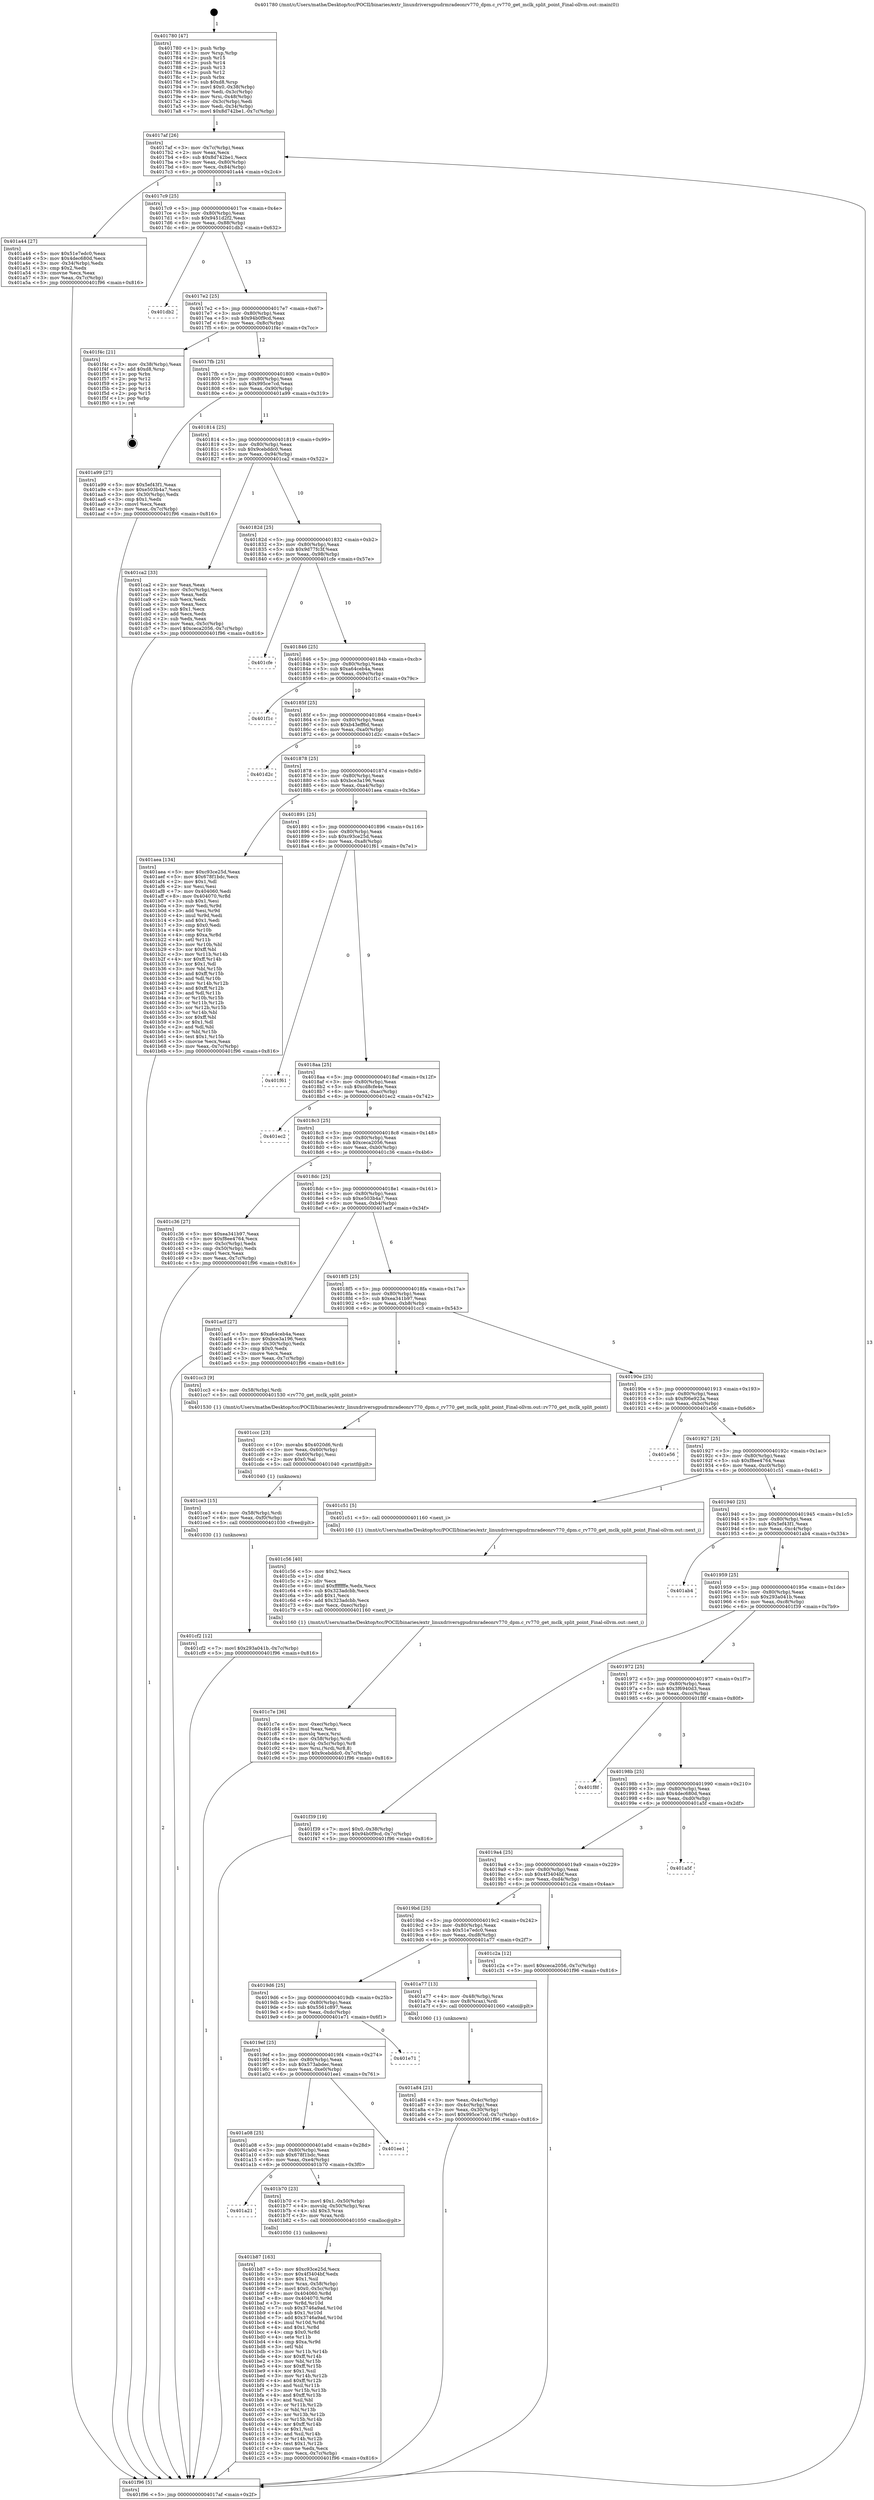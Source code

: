 digraph "0x401780" {
  label = "0x401780 (/mnt/c/Users/mathe/Desktop/tcc/POCII/binaries/extr_linuxdriversgpudrmradeonrv770_dpm.c_rv770_get_mclk_split_point_Final-ollvm.out::main(0))"
  labelloc = "t"
  node[shape=record]

  Entry [label="",width=0.3,height=0.3,shape=circle,fillcolor=black,style=filled]
  "0x4017af" [label="{
     0x4017af [26]\l
     | [instrs]\l
     &nbsp;&nbsp;0x4017af \<+3\>: mov -0x7c(%rbp),%eax\l
     &nbsp;&nbsp;0x4017b2 \<+2\>: mov %eax,%ecx\l
     &nbsp;&nbsp;0x4017b4 \<+6\>: sub $0x8d742be1,%ecx\l
     &nbsp;&nbsp;0x4017ba \<+3\>: mov %eax,-0x80(%rbp)\l
     &nbsp;&nbsp;0x4017bd \<+6\>: mov %ecx,-0x84(%rbp)\l
     &nbsp;&nbsp;0x4017c3 \<+6\>: je 0000000000401a44 \<main+0x2c4\>\l
  }"]
  "0x401a44" [label="{
     0x401a44 [27]\l
     | [instrs]\l
     &nbsp;&nbsp;0x401a44 \<+5\>: mov $0x51e7edc0,%eax\l
     &nbsp;&nbsp;0x401a49 \<+5\>: mov $0x4dec680d,%ecx\l
     &nbsp;&nbsp;0x401a4e \<+3\>: mov -0x34(%rbp),%edx\l
     &nbsp;&nbsp;0x401a51 \<+3\>: cmp $0x2,%edx\l
     &nbsp;&nbsp;0x401a54 \<+3\>: cmovne %ecx,%eax\l
     &nbsp;&nbsp;0x401a57 \<+3\>: mov %eax,-0x7c(%rbp)\l
     &nbsp;&nbsp;0x401a5a \<+5\>: jmp 0000000000401f96 \<main+0x816\>\l
  }"]
  "0x4017c9" [label="{
     0x4017c9 [25]\l
     | [instrs]\l
     &nbsp;&nbsp;0x4017c9 \<+5\>: jmp 00000000004017ce \<main+0x4e\>\l
     &nbsp;&nbsp;0x4017ce \<+3\>: mov -0x80(%rbp),%eax\l
     &nbsp;&nbsp;0x4017d1 \<+5\>: sub $0x9451d2f2,%eax\l
     &nbsp;&nbsp;0x4017d6 \<+6\>: mov %eax,-0x88(%rbp)\l
     &nbsp;&nbsp;0x4017dc \<+6\>: je 0000000000401db2 \<main+0x632\>\l
  }"]
  "0x401f96" [label="{
     0x401f96 [5]\l
     | [instrs]\l
     &nbsp;&nbsp;0x401f96 \<+5\>: jmp 00000000004017af \<main+0x2f\>\l
  }"]
  "0x401780" [label="{
     0x401780 [47]\l
     | [instrs]\l
     &nbsp;&nbsp;0x401780 \<+1\>: push %rbp\l
     &nbsp;&nbsp;0x401781 \<+3\>: mov %rsp,%rbp\l
     &nbsp;&nbsp;0x401784 \<+2\>: push %r15\l
     &nbsp;&nbsp;0x401786 \<+2\>: push %r14\l
     &nbsp;&nbsp;0x401788 \<+2\>: push %r13\l
     &nbsp;&nbsp;0x40178a \<+2\>: push %r12\l
     &nbsp;&nbsp;0x40178c \<+1\>: push %rbx\l
     &nbsp;&nbsp;0x40178d \<+7\>: sub $0xd8,%rsp\l
     &nbsp;&nbsp;0x401794 \<+7\>: movl $0x0,-0x38(%rbp)\l
     &nbsp;&nbsp;0x40179b \<+3\>: mov %edi,-0x3c(%rbp)\l
     &nbsp;&nbsp;0x40179e \<+4\>: mov %rsi,-0x48(%rbp)\l
     &nbsp;&nbsp;0x4017a2 \<+3\>: mov -0x3c(%rbp),%edi\l
     &nbsp;&nbsp;0x4017a5 \<+3\>: mov %edi,-0x34(%rbp)\l
     &nbsp;&nbsp;0x4017a8 \<+7\>: movl $0x8d742be1,-0x7c(%rbp)\l
  }"]
  Exit [label="",width=0.3,height=0.3,shape=circle,fillcolor=black,style=filled,peripheries=2]
  "0x401db2" [label="{
     0x401db2\l
  }", style=dashed]
  "0x4017e2" [label="{
     0x4017e2 [25]\l
     | [instrs]\l
     &nbsp;&nbsp;0x4017e2 \<+5\>: jmp 00000000004017e7 \<main+0x67\>\l
     &nbsp;&nbsp;0x4017e7 \<+3\>: mov -0x80(%rbp),%eax\l
     &nbsp;&nbsp;0x4017ea \<+5\>: sub $0x94b0f9cd,%eax\l
     &nbsp;&nbsp;0x4017ef \<+6\>: mov %eax,-0x8c(%rbp)\l
     &nbsp;&nbsp;0x4017f5 \<+6\>: je 0000000000401f4c \<main+0x7cc\>\l
  }"]
  "0x401cf2" [label="{
     0x401cf2 [12]\l
     | [instrs]\l
     &nbsp;&nbsp;0x401cf2 \<+7\>: movl $0x293a041b,-0x7c(%rbp)\l
     &nbsp;&nbsp;0x401cf9 \<+5\>: jmp 0000000000401f96 \<main+0x816\>\l
  }"]
  "0x401f4c" [label="{
     0x401f4c [21]\l
     | [instrs]\l
     &nbsp;&nbsp;0x401f4c \<+3\>: mov -0x38(%rbp),%eax\l
     &nbsp;&nbsp;0x401f4f \<+7\>: add $0xd8,%rsp\l
     &nbsp;&nbsp;0x401f56 \<+1\>: pop %rbx\l
     &nbsp;&nbsp;0x401f57 \<+2\>: pop %r12\l
     &nbsp;&nbsp;0x401f59 \<+2\>: pop %r13\l
     &nbsp;&nbsp;0x401f5b \<+2\>: pop %r14\l
     &nbsp;&nbsp;0x401f5d \<+2\>: pop %r15\l
     &nbsp;&nbsp;0x401f5f \<+1\>: pop %rbp\l
     &nbsp;&nbsp;0x401f60 \<+1\>: ret\l
  }"]
  "0x4017fb" [label="{
     0x4017fb [25]\l
     | [instrs]\l
     &nbsp;&nbsp;0x4017fb \<+5\>: jmp 0000000000401800 \<main+0x80\>\l
     &nbsp;&nbsp;0x401800 \<+3\>: mov -0x80(%rbp),%eax\l
     &nbsp;&nbsp;0x401803 \<+5\>: sub $0x995ce7cd,%eax\l
     &nbsp;&nbsp;0x401808 \<+6\>: mov %eax,-0x90(%rbp)\l
     &nbsp;&nbsp;0x40180e \<+6\>: je 0000000000401a99 \<main+0x319\>\l
  }"]
  "0x401ce3" [label="{
     0x401ce3 [15]\l
     | [instrs]\l
     &nbsp;&nbsp;0x401ce3 \<+4\>: mov -0x58(%rbp),%rdi\l
     &nbsp;&nbsp;0x401ce7 \<+6\>: mov %eax,-0xf0(%rbp)\l
     &nbsp;&nbsp;0x401ced \<+5\>: call 0000000000401030 \<free@plt\>\l
     | [calls]\l
     &nbsp;&nbsp;0x401030 \{1\} (unknown)\l
  }"]
  "0x401a99" [label="{
     0x401a99 [27]\l
     | [instrs]\l
     &nbsp;&nbsp;0x401a99 \<+5\>: mov $0x5ef43f1,%eax\l
     &nbsp;&nbsp;0x401a9e \<+5\>: mov $0xe503b4a7,%ecx\l
     &nbsp;&nbsp;0x401aa3 \<+3\>: mov -0x30(%rbp),%edx\l
     &nbsp;&nbsp;0x401aa6 \<+3\>: cmp $0x1,%edx\l
     &nbsp;&nbsp;0x401aa9 \<+3\>: cmovl %ecx,%eax\l
     &nbsp;&nbsp;0x401aac \<+3\>: mov %eax,-0x7c(%rbp)\l
     &nbsp;&nbsp;0x401aaf \<+5\>: jmp 0000000000401f96 \<main+0x816\>\l
  }"]
  "0x401814" [label="{
     0x401814 [25]\l
     | [instrs]\l
     &nbsp;&nbsp;0x401814 \<+5\>: jmp 0000000000401819 \<main+0x99\>\l
     &nbsp;&nbsp;0x401819 \<+3\>: mov -0x80(%rbp),%eax\l
     &nbsp;&nbsp;0x40181c \<+5\>: sub $0x9cebddc0,%eax\l
     &nbsp;&nbsp;0x401821 \<+6\>: mov %eax,-0x94(%rbp)\l
     &nbsp;&nbsp;0x401827 \<+6\>: je 0000000000401ca2 \<main+0x522\>\l
  }"]
  "0x401ccc" [label="{
     0x401ccc [23]\l
     | [instrs]\l
     &nbsp;&nbsp;0x401ccc \<+10\>: movabs $0x4020d6,%rdi\l
     &nbsp;&nbsp;0x401cd6 \<+3\>: mov %eax,-0x60(%rbp)\l
     &nbsp;&nbsp;0x401cd9 \<+3\>: mov -0x60(%rbp),%esi\l
     &nbsp;&nbsp;0x401cdc \<+2\>: mov $0x0,%al\l
     &nbsp;&nbsp;0x401cde \<+5\>: call 0000000000401040 \<printf@plt\>\l
     | [calls]\l
     &nbsp;&nbsp;0x401040 \{1\} (unknown)\l
  }"]
  "0x401ca2" [label="{
     0x401ca2 [33]\l
     | [instrs]\l
     &nbsp;&nbsp;0x401ca2 \<+2\>: xor %eax,%eax\l
     &nbsp;&nbsp;0x401ca4 \<+3\>: mov -0x5c(%rbp),%ecx\l
     &nbsp;&nbsp;0x401ca7 \<+2\>: mov %eax,%edx\l
     &nbsp;&nbsp;0x401ca9 \<+2\>: sub %ecx,%edx\l
     &nbsp;&nbsp;0x401cab \<+2\>: mov %eax,%ecx\l
     &nbsp;&nbsp;0x401cad \<+3\>: sub $0x1,%ecx\l
     &nbsp;&nbsp;0x401cb0 \<+2\>: add %ecx,%edx\l
     &nbsp;&nbsp;0x401cb2 \<+2\>: sub %edx,%eax\l
     &nbsp;&nbsp;0x401cb4 \<+3\>: mov %eax,-0x5c(%rbp)\l
     &nbsp;&nbsp;0x401cb7 \<+7\>: movl $0xceca2056,-0x7c(%rbp)\l
     &nbsp;&nbsp;0x401cbe \<+5\>: jmp 0000000000401f96 \<main+0x816\>\l
  }"]
  "0x40182d" [label="{
     0x40182d [25]\l
     | [instrs]\l
     &nbsp;&nbsp;0x40182d \<+5\>: jmp 0000000000401832 \<main+0xb2\>\l
     &nbsp;&nbsp;0x401832 \<+3\>: mov -0x80(%rbp),%eax\l
     &nbsp;&nbsp;0x401835 \<+5\>: sub $0x9d77fc3f,%eax\l
     &nbsp;&nbsp;0x40183a \<+6\>: mov %eax,-0x98(%rbp)\l
     &nbsp;&nbsp;0x401840 \<+6\>: je 0000000000401cfe \<main+0x57e\>\l
  }"]
  "0x401c7e" [label="{
     0x401c7e [36]\l
     | [instrs]\l
     &nbsp;&nbsp;0x401c7e \<+6\>: mov -0xec(%rbp),%ecx\l
     &nbsp;&nbsp;0x401c84 \<+3\>: imul %eax,%ecx\l
     &nbsp;&nbsp;0x401c87 \<+3\>: movslq %ecx,%rsi\l
     &nbsp;&nbsp;0x401c8a \<+4\>: mov -0x58(%rbp),%rdi\l
     &nbsp;&nbsp;0x401c8e \<+4\>: movslq -0x5c(%rbp),%r8\l
     &nbsp;&nbsp;0x401c92 \<+4\>: mov %rsi,(%rdi,%r8,8)\l
     &nbsp;&nbsp;0x401c96 \<+7\>: movl $0x9cebddc0,-0x7c(%rbp)\l
     &nbsp;&nbsp;0x401c9d \<+5\>: jmp 0000000000401f96 \<main+0x816\>\l
  }"]
  "0x401cfe" [label="{
     0x401cfe\l
  }", style=dashed]
  "0x401846" [label="{
     0x401846 [25]\l
     | [instrs]\l
     &nbsp;&nbsp;0x401846 \<+5\>: jmp 000000000040184b \<main+0xcb\>\l
     &nbsp;&nbsp;0x40184b \<+3\>: mov -0x80(%rbp),%eax\l
     &nbsp;&nbsp;0x40184e \<+5\>: sub $0xa64ceb4a,%eax\l
     &nbsp;&nbsp;0x401853 \<+6\>: mov %eax,-0x9c(%rbp)\l
     &nbsp;&nbsp;0x401859 \<+6\>: je 0000000000401f1c \<main+0x79c\>\l
  }"]
  "0x401c56" [label="{
     0x401c56 [40]\l
     | [instrs]\l
     &nbsp;&nbsp;0x401c56 \<+5\>: mov $0x2,%ecx\l
     &nbsp;&nbsp;0x401c5b \<+1\>: cltd\l
     &nbsp;&nbsp;0x401c5c \<+2\>: idiv %ecx\l
     &nbsp;&nbsp;0x401c5e \<+6\>: imul $0xfffffffe,%edx,%ecx\l
     &nbsp;&nbsp;0x401c64 \<+6\>: sub $0x323adcbb,%ecx\l
     &nbsp;&nbsp;0x401c6a \<+3\>: add $0x1,%ecx\l
     &nbsp;&nbsp;0x401c6d \<+6\>: add $0x323adcbb,%ecx\l
     &nbsp;&nbsp;0x401c73 \<+6\>: mov %ecx,-0xec(%rbp)\l
     &nbsp;&nbsp;0x401c79 \<+5\>: call 0000000000401160 \<next_i\>\l
     | [calls]\l
     &nbsp;&nbsp;0x401160 \{1\} (/mnt/c/Users/mathe/Desktop/tcc/POCII/binaries/extr_linuxdriversgpudrmradeonrv770_dpm.c_rv770_get_mclk_split_point_Final-ollvm.out::next_i)\l
  }"]
  "0x401f1c" [label="{
     0x401f1c\l
  }", style=dashed]
  "0x40185f" [label="{
     0x40185f [25]\l
     | [instrs]\l
     &nbsp;&nbsp;0x40185f \<+5\>: jmp 0000000000401864 \<main+0xe4\>\l
     &nbsp;&nbsp;0x401864 \<+3\>: mov -0x80(%rbp),%eax\l
     &nbsp;&nbsp;0x401867 \<+5\>: sub $0xb43eff6d,%eax\l
     &nbsp;&nbsp;0x40186c \<+6\>: mov %eax,-0xa0(%rbp)\l
     &nbsp;&nbsp;0x401872 \<+6\>: je 0000000000401d2c \<main+0x5ac\>\l
  }"]
  "0x401b87" [label="{
     0x401b87 [163]\l
     | [instrs]\l
     &nbsp;&nbsp;0x401b87 \<+5\>: mov $0xc93ce25d,%ecx\l
     &nbsp;&nbsp;0x401b8c \<+5\>: mov $0x4f3404bf,%edx\l
     &nbsp;&nbsp;0x401b91 \<+3\>: mov $0x1,%sil\l
     &nbsp;&nbsp;0x401b94 \<+4\>: mov %rax,-0x58(%rbp)\l
     &nbsp;&nbsp;0x401b98 \<+7\>: movl $0x0,-0x5c(%rbp)\l
     &nbsp;&nbsp;0x401b9f \<+8\>: mov 0x404060,%r8d\l
     &nbsp;&nbsp;0x401ba7 \<+8\>: mov 0x404070,%r9d\l
     &nbsp;&nbsp;0x401baf \<+3\>: mov %r8d,%r10d\l
     &nbsp;&nbsp;0x401bb2 \<+7\>: sub $0x3746a9ad,%r10d\l
     &nbsp;&nbsp;0x401bb9 \<+4\>: sub $0x1,%r10d\l
     &nbsp;&nbsp;0x401bbd \<+7\>: add $0x3746a9ad,%r10d\l
     &nbsp;&nbsp;0x401bc4 \<+4\>: imul %r10d,%r8d\l
     &nbsp;&nbsp;0x401bc8 \<+4\>: and $0x1,%r8d\l
     &nbsp;&nbsp;0x401bcc \<+4\>: cmp $0x0,%r8d\l
     &nbsp;&nbsp;0x401bd0 \<+4\>: sete %r11b\l
     &nbsp;&nbsp;0x401bd4 \<+4\>: cmp $0xa,%r9d\l
     &nbsp;&nbsp;0x401bd8 \<+3\>: setl %bl\l
     &nbsp;&nbsp;0x401bdb \<+3\>: mov %r11b,%r14b\l
     &nbsp;&nbsp;0x401bde \<+4\>: xor $0xff,%r14b\l
     &nbsp;&nbsp;0x401be2 \<+3\>: mov %bl,%r15b\l
     &nbsp;&nbsp;0x401be5 \<+4\>: xor $0xff,%r15b\l
     &nbsp;&nbsp;0x401be9 \<+4\>: xor $0x1,%sil\l
     &nbsp;&nbsp;0x401bed \<+3\>: mov %r14b,%r12b\l
     &nbsp;&nbsp;0x401bf0 \<+4\>: and $0xff,%r12b\l
     &nbsp;&nbsp;0x401bf4 \<+3\>: and %sil,%r11b\l
     &nbsp;&nbsp;0x401bf7 \<+3\>: mov %r15b,%r13b\l
     &nbsp;&nbsp;0x401bfa \<+4\>: and $0xff,%r13b\l
     &nbsp;&nbsp;0x401bfe \<+3\>: and %sil,%bl\l
     &nbsp;&nbsp;0x401c01 \<+3\>: or %r11b,%r12b\l
     &nbsp;&nbsp;0x401c04 \<+3\>: or %bl,%r13b\l
     &nbsp;&nbsp;0x401c07 \<+3\>: xor %r13b,%r12b\l
     &nbsp;&nbsp;0x401c0a \<+3\>: or %r15b,%r14b\l
     &nbsp;&nbsp;0x401c0d \<+4\>: xor $0xff,%r14b\l
     &nbsp;&nbsp;0x401c11 \<+4\>: or $0x1,%sil\l
     &nbsp;&nbsp;0x401c15 \<+3\>: and %sil,%r14b\l
     &nbsp;&nbsp;0x401c18 \<+3\>: or %r14b,%r12b\l
     &nbsp;&nbsp;0x401c1b \<+4\>: test $0x1,%r12b\l
     &nbsp;&nbsp;0x401c1f \<+3\>: cmovne %edx,%ecx\l
     &nbsp;&nbsp;0x401c22 \<+3\>: mov %ecx,-0x7c(%rbp)\l
     &nbsp;&nbsp;0x401c25 \<+5\>: jmp 0000000000401f96 \<main+0x816\>\l
  }"]
  "0x401d2c" [label="{
     0x401d2c\l
  }", style=dashed]
  "0x401878" [label="{
     0x401878 [25]\l
     | [instrs]\l
     &nbsp;&nbsp;0x401878 \<+5\>: jmp 000000000040187d \<main+0xfd\>\l
     &nbsp;&nbsp;0x40187d \<+3\>: mov -0x80(%rbp),%eax\l
     &nbsp;&nbsp;0x401880 \<+5\>: sub $0xbce3a196,%eax\l
     &nbsp;&nbsp;0x401885 \<+6\>: mov %eax,-0xa4(%rbp)\l
     &nbsp;&nbsp;0x40188b \<+6\>: je 0000000000401aea \<main+0x36a\>\l
  }"]
  "0x401a21" [label="{
     0x401a21\l
  }", style=dashed]
  "0x401aea" [label="{
     0x401aea [134]\l
     | [instrs]\l
     &nbsp;&nbsp;0x401aea \<+5\>: mov $0xc93ce25d,%eax\l
     &nbsp;&nbsp;0x401aef \<+5\>: mov $0x678f1bdc,%ecx\l
     &nbsp;&nbsp;0x401af4 \<+2\>: mov $0x1,%dl\l
     &nbsp;&nbsp;0x401af6 \<+2\>: xor %esi,%esi\l
     &nbsp;&nbsp;0x401af8 \<+7\>: mov 0x404060,%edi\l
     &nbsp;&nbsp;0x401aff \<+8\>: mov 0x404070,%r8d\l
     &nbsp;&nbsp;0x401b07 \<+3\>: sub $0x1,%esi\l
     &nbsp;&nbsp;0x401b0a \<+3\>: mov %edi,%r9d\l
     &nbsp;&nbsp;0x401b0d \<+3\>: add %esi,%r9d\l
     &nbsp;&nbsp;0x401b10 \<+4\>: imul %r9d,%edi\l
     &nbsp;&nbsp;0x401b14 \<+3\>: and $0x1,%edi\l
     &nbsp;&nbsp;0x401b17 \<+3\>: cmp $0x0,%edi\l
     &nbsp;&nbsp;0x401b1a \<+4\>: sete %r10b\l
     &nbsp;&nbsp;0x401b1e \<+4\>: cmp $0xa,%r8d\l
     &nbsp;&nbsp;0x401b22 \<+4\>: setl %r11b\l
     &nbsp;&nbsp;0x401b26 \<+3\>: mov %r10b,%bl\l
     &nbsp;&nbsp;0x401b29 \<+3\>: xor $0xff,%bl\l
     &nbsp;&nbsp;0x401b2c \<+3\>: mov %r11b,%r14b\l
     &nbsp;&nbsp;0x401b2f \<+4\>: xor $0xff,%r14b\l
     &nbsp;&nbsp;0x401b33 \<+3\>: xor $0x1,%dl\l
     &nbsp;&nbsp;0x401b36 \<+3\>: mov %bl,%r15b\l
     &nbsp;&nbsp;0x401b39 \<+4\>: and $0xff,%r15b\l
     &nbsp;&nbsp;0x401b3d \<+3\>: and %dl,%r10b\l
     &nbsp;&nbsp;0x401b40 \<+3\>: mov %r14b,%r12b\l
     &nbsp;&nbsp;0x401b43 \<+4\>: and $0xff,%r12b\l
     &nbsp;&nbsp;0x401b47 \<+3\>: and %dl,%r11b\l
     &nbsp;&nbsp;0x401b4a \<+3\>: or %r10b,%r15b\l
     &nbsp;&nbsp;0x401b4d \<+3\>: or %r11b,%r12b\l
     &nbsp;&nbsp;0x401b50 \<+3\>: xor %r12b,%r15b\l
     &nbsp;&nbsp;0x401b53 \<+3\>: or %r14b,%bl\l
     &nbsp;&nbsp;0x401b56 \<+3\>: xor $0xff,%bl\l
     &nbsp;&nbsp;0x401b59 \<+3\>: or $0x1,%dl\l
     &nbsp;&nbsp;0x401b5c \<+2\>: and %dl,%bl\l
     &nbsp;&nbsp;0x401b5e \<+3\>: or %bl,%r15b\l
     &nbsp;&nbsp;0x401b61 \<+4\>: test $0x1,%r15b\l
     &nbsp;&nbsp;0x401b65 \<+3\>: cmovne %ecx,%eax\l
     &nbsp;&nbsp;0x401b68 \<+3\>: mov %eax,-0x7c(%rbp)\l
     &nbsp;&nbsp;0x401b6b \<+5\>: jmp 0000000000401f96 \<main+0x816\>\l
  }"]
  "0x401891" [label="{
     0x401891 [25]\l
     | [instrs]\l
     &nbsp;&nbsp;0x401891 \<+5\>: jmp 0000000000401896 \<main+0x116\>\l
     &nbsp;&nbsp;0x401896 \<+3\>: mov -0x80(%rbp),%eax\l
     &nbsp;&nbsp;0x401899 \<+5\>: sub $0xc93ce25d,%eax\l
     &nbsp;&nbsp;0x40189e \<+6\>: mov %eax,-0xa8(%rbp)\l
     &nbsp;&nbsp;0x4018a4 \<+6\>: je 0000000000401f61 \<main+0x7e1\>\l
  }"]
  "0x401b70" [label="{
     0x401b70 [23]\l
     | [instrs]\l
     &nbsp;&nbsp;0x401b70 \<+7\>: movl $0x1,-0x50(%rbp)\l
     &nbsp;&nbsp;0x401b77 \<+4\>: movslq -0x50(%rbp),%rax\l
     &nbsp;&nbsp;0x401b7b \<+4\>: shl $0x3,%rax\l
     &nbsp;&nbsp;0x401b7f \<+3\>: mov %rax,%rdi\l
     &nbsp;&nbsp;0x401b82 \<+5\>: call 0000000000401050 \<malloc@plt\>\l
     | [calls]\l
     &nbsp;&nbsp;0x401050 \{1\} (unknown)\l
  }"]
  "0x401f61" [label="{
     0x401f61\l
  }", style=dashed]
  "0x4018aa" [label="{
     0x4018aa [25]\l
     | [instrs]\l
     &nbsp;&nbsp;0x4018aa \<+5\>: jmp 00000000004018af \<main+0x12f\>\l
     &nbsp;&nbsp;0x4018af \<+3\>: mov -0x80(%rbp),%eax\l
     &nbsp;&nbsp;0x4018b2 \<+5\>: sub $0xcd8cfe4e,%eax\l
     &nbsp;&nbsp;0x4018b7 \<+6\>: mov %eax,-0xac(%rbp)\l
     &nbsp;&nbsp;0x4018bd \<+6\>: je 0000000000401ec2 \<main+0x742\>\l
  }"]
  "0x401a08" [label="{
     0x401a08 [25]\l
     | [instrs]\l
     &nbsp;&nbsp;0x401a08 \<+5\>: jmp 0000000000401a0d \<main+0x28d\>\l
     &nbsp;&nbsp;0x401a0d \<+3\>: mov -0x80(%rbp),%eax\l
     &nbsp;&nbsp;0x401a10 \<+5\>: sub $0x678f1bdc,%eax\l
     &nbsp;&nbsp;0x401a15 \<+6\>: mov %eax,-0xe4(%rbp)\l
     &nbsp;&nbsp;0x401a1b \<+6\>: je 0000000000401b70 \<main+0x3f0\>\l
  }"]
  "0x401ec2" [label="{
     0x401ec2\l
  }", style=dashed]
  "0x4018c3" [label="{
     0x4018c3 [25]\l
     | [instrs]\l
     &nbsp;&nbsp;0x4018c3 \<+5\>: jmp 00000000004018c8 \<main+0x148\>\l
     &nbsp;&nbsp;0x4018c8 \<+3\>: mov -0x80(%rbp),%eax\l
     &nbsp;&nbsp;0x4018cb \<+5\>: sub $0xceca2056,%eax\l
     &nbsp;&nbsp;0x4018d0 \<+6\>: mov %eax,-0xb0(%rbp)\l
     &nbsp;&nbsp;0x4018d6 \<+6\>: je 0000000000401c36 \<main+0x4b6\>\l
  }"]
  "0x401ee1" [label="{
     0x401ee1\l
  }", style=dashed]
  "0x401c36" [label="{
     0x401c36 [27]\l
     | [instrs]\l
     &nbsp;&nbsp;0x401c36 \<+5\>: mov $0xea341b97,%eax\l
     &nbsp;&nbsp;0x401c3b \<+5\>: mov $0xf8ee4764,%ecx\l
     &nbsp;&nbsp;0x401c40 \<+3\>: mov -0x5c(%rbp),%edx\l
     &nbsp;&nbsp;0x401c43 \<+3\>: cmp -0x50(%rbp),%edx\l
     &nbsp;&nbsp;0x401c46 \<+3\>: cmovl %ecx,%eax\l
     &nbsp;&nbsp;0x401c49 \<+3\>: mov %eax,-0x7c(%rbp)\l
     &nbsp;&nbsp;0x401c4c \<+5\>: jmp 0000000000401f96 \<main+0x816\>\l
  }"]
  "0x4018dc" [label="{
     0x4018dc [25]\l
     | [instrs]\l
     &nbsp;&nbsp;0x4018dc \<+5\>: jmp 00000000004018e1 \<main+0x161\>\l
     &nbsp;&nbsp;0x4018e1 \<+3\>: mov -0x80(%rbp),%eax\l
     &nbsp;&nbsp;0x4018e4 \<+5\>: sub $0xe503b4a7,%eax\l
     &nbsp;&nbsp;0x4018e9 \<+6\>: mov %eax,-0xb4(%rbp)\l
     &nbsp;&nbsp;0x4018ef \<+6\>: je 0000000000401acf \<main+0x34f\>\l
  }"]
  "0x4019ef" [label="{
     0x4019ef [25]\l
     | [instrs]\l
     &nbsp;&nbsp;0x4019ef \<+5\>: jmp 00000000004019f4 \<main+0x274\>\l
     &nbsp;&nbsp;0x4019f4 \<+3\>: mov -0x80(%rbp),%eax\l
     &nbsp;&nbsp;0x4019f7 \<+5\>: sub $0x573abdec,%eax\l
     &nbsp;&nbsp;0x4019fc \<+6\>: mov %eax,-0xe0(%rbp)\l
     &nbsp;&nbsp;0x401a02 \<+6\>: je 0000000000401ee1 \<main+0x761\>\l
  }"]
  "0x401acf" [label="{
     0x401acf [27]\l
     | [instrs]\l
     &nbsp;&nbsp;0x401acf \<+5\>: mov $0xa64ceb4a,%eax\l
     &nbsp;&nbsp;0x401ad4 \<+5\>: mov $0xbce3a196,%ecx\l
     &nbsp;&nbsp;0x401ad9 \<+3\>: mov -0x30(%rbp),%edx\l
     &nbsp;&nbsp;0x401adc \<+3\>: cmp $0x0,%edx\l
     &nbsp;&nbsp;0x401adf \<+3\>: cmove %ecx,%eax\l
     &nbsp;&nbsp;0x401ae2 \<+3\>: mov %eax,-0x7c(%rbp)\l
     &nbsp;&nbsp;0x401ae5 \<+5\>: jmp 0000000000401f96 \<main+0x816\>\l
  }"]
  "0x4018f5" [label="{
     0x4018f5 [25]\l
     | [instrs]\l
     &nbsp;&nbsp;0x4018f5 \<+5\>: jmp 00000000004018fa \<main+0x17a\>\l
     &nbsp;&nbsp;0x4018fa \<+3\>: mov -0x80(%rbp),%eax\l
     &nbsp;&nbsp;0x4018fd \<+5\>: sub $0xea341b97,%eax\l
     &nbsp;&nbsp;0x401902 \<+6\>: mov %eax,-0xb8(%rbp)\l
     &nbsp;&nbsp;0x401908 \<+6\>: je 0000000000401cc3 \<main+0x543\>\l
  }"]
  "0x401e71" [label="{
     0x401e71\l
  }", style=dashed]
  "0x401cc3" [label="{
     0x401cc3 [9]\l
     | [instrs]\l
     &nbsp;&nbsp;0x401cc3 \<+4\>: mov -0x58(%rbp),%rdi\l
     &nbsp;&nbsp;0x401cc7 \<+5\>: call 0000000000401530 \<rv770_get_mclk_split_point\>\l
     | [calls]\l
     &nbsp;&nbsp;0x401530 \{1\} (/mnt/c/Users/mathe/Desktop/tcc/POCII/binaries/extr_linuxdriversgpudrmradeonrv770_dpm.c_rv770_get_mclk_split_point_Final-ollvm.out::rv770_get_mclk_split_point)\l
  }"]
  "0x40190e" [label="{
     0x40190e [25]\l
     | [instrs]\l
     &nbsp;&nbsp;0x40190e \<+5\>: jmp 0000000000401913 \<main+0x193\>\l
     &nbsp;&nbsp;0x401913 \<+3\>: mov -0x80(%rbp),%eax\l
     &nbsp;&nbsp;0x401916 \<+5\>: sub $0xf06e923a,%eax\l
     &nbsp;&nbsp;0x40191b \<+6\>: mov %eax,-0xbc(%rbp)\l
     &nbsp;&nbsp;0x401921 \<+6\>: je 0000000000401e56 \<main+0x6d6\>\l
  }"]
  "0x401a84" [label="{
     0x401a84 [21]\l
     | [instrs]\l
     &nbsp;&nbsp;0x401a84 \<+3\>: mov %eax,-0x4c(%rbp)\l
     &nbsp;&nbsp;0x401a87 \<+3\>: mov -0x4c(%rbp),%eax\l
     &nbsp;&nbsp;0x401a8a \<+3\>: mov %eax,-0x30(%rbp)\l
     &nbsp;&nbsp;0x401a8d \<+7\>: movl $0x995ce7cd,-0x7c(%rbp)\l
     &nbsp;&nbsp;0x401a94 \<+5\>: jmp 0000000000401f96 \<main+0x816\>\l
  }"]
  "0x401e56" [label="{
     0x401e56\l
  }", style=dashed]
  "0x401927" [label="{
     0x401927 [25]\l
     | [instrs]\l
     &nbsp;&nbsp;0x401927 \<+5\>: jmp 000000000040192c \<main+0x1ac\>\l
     &nbsp;&nbsp;0x40192c \<+3\>: mov -0x80(%rbp),%eax\l
     &nbsp;&nbsp;0x40192f \<+5\>: sub $0xf8ee4764,%eax\l
     &nbsp;&nbsp;0x401934 \<+6\>: mov %eax,-0xc0(%rbp)\l
     &nbsp;&nbsp;0x40193a \<+6\>: je 0000000000401c51 \<main+0x4d1\>\l
  }"]
  "0x4019d6" [label="{
     0x4019d6 [25]\l
     | [instrs]\l
     &nbsp;&nbsp;0x4019d6 \<+5\>: jmp 00000000004019db \<main+0x25b\>\l
     &nbsp;&nbsp;0x4019db \<+3\>: mov -0x80(%rbp),%eax\l
     &nbsp;&nbsp;0x4019de \<+5\>: sub $0x5561c897,%eax\l
     &nbsp;&nbsp;0x4019e3 \<+6\>: mov %eax,-0xdc(%rbp)\l
     &nbsp;&nbsp;0x4019e9 \<+6\>: je 0000000000401e71 \<main+0x6f1\>\l
  }"]
  "0x401c51" [label="{
     0x401c51 [5]\l
     | [instrs]\l
     &nbsp;&nbsp;0x401c51 \<+5\>: call 0000000000401160 \<next_i\>\l
     | [calls]\l
     &nbsp;&nbsp;0x401160 \{1\} (/mnt/c/Users/mathe/Desktop/tcc/POCII/binaries/extr_linuxdriversgpudrmradeonrv770_dpm.c_rv770_get_mclk_split_point_Final-ollvm.out::next_i)\l
  }"]
  "0x401940" [label="{
     0x401940 [25]\l
     | [instrs]\l
     &nbsp;&nbsp;0x401940 \<+5\>: jmp 0000000000401945 \<main+0x1c5\>\l
     &nbsp;&nbsp;0x401945 \<+3\>: mov -0x80(%rbp),%eax\l
     &nbsp;&nbsp;0x401948 \<+5\>: sub $0x5ef43f1,%eax\l
     &nbsp;&nbsp;0x40194d \<+6\>: mov %eax,-0xc4(%rbp)\l
     &nbsp;&nbsp;0x401953 \<+6\>: je 0000000000401ab4 \<main+0x334\>\l
  }"]
  "0x401a77" [label="{
     0x401a77 [13]\l
     | [instrs]\l
     &nbsp;&nbsp;0x401a77 \<+4\>: mov -0x48(%rbp),%rax\l
     &nbsp;&nbsp;0x401a7b \<+4\>: mov 0x8(%rax),%rdi\l
     &nbsp;&nbsp;0x401a7f \<+5\>: call 0000000000401060 \<atoi@plt\>\l
     | [calls]\l
     &nbsp;&nbsp;0x401060 \{1\} (unknown)\l
  }"]
  "0x401ab4" [label="{
     0x401ab4\l
  }", style=dashed]
  "0x401959" [label="{
     0x401959 [25]\l
     | [instrs]\l
     &nbsp;&nbsp;0x401959 \<+5\>: jmp 000000000040195e \<main+0x1de\>\l
     &nbsp;&nbsp;0x40195e \<+3\>: mov -0x80(%rbp),%eax\l
     &nbsp;&nbsp;0x401961 \<+5\>: sub $0x293a041b,%eax\l
     &nbsp;&nbsp;0x401966 \<+6\>: mov %eax,-0xc8(%rbp)\l
     &nbsp;&nbsp;0x40196c \<+6\>: je 0000000000401f39 \<main+0x7b9\>\l
  }"]
  "0x4019bd" [label="{
     0x4019bd [25]\l
     | [instrs]\l
     &nbsp;&nbsp;0x4019bd \<+5\>: jmp 00000000004019c2 \<main+0x242\>\l
     &nbsp;&nbsp;0x4019c2 \<+3\>: mov -0x80(%rbp),%eax\l
     &nbsp;&nbsp;0x4019c5 \<+5\>: sub $0x51e7edc0,%eax\l
     &nbsp;&nbsp;0x4019ca \<+6\>: mov %eax,-0xd8(%rbp)\l
     &nbsp;&nbsp;0x4019d0 \<+6\>: je 0000000000401a77 \<main+0x2f7\>\l
  }"]
  "0x401f39" [label="{
     0x401f39 [19]\l
     | [instrs]\l
     &nbsp;&nbsp;0x401f39 \<+7\>: movl $0x0,-0x38(%rbp)\l
     &nbsp;&nbsp;0x401f40 \<+7\>: movl $0x94b0f9cd,-0x7c(%rbp)\l
     &nbsp;&nbsp;0x401f47 \<+5\>: jmp 0000000000401f96 \<main+0x816\>\l
  }"]
  "0x401972" [label="{
     0x401972 [25]\l
     | [instrs]\l
     &nbsp;&nbsp;0x401972 \<+5\>: jmp 0000000000401977 \<main+0x1f7\>\l
     &nbsp;&nbsp;0x401977 \<+3\>: mov -0x80(%rbp),%eax\l
     &nbsp;&nbsp;0x40197a \<+5\>: sub $0x3f6940d3,%eax\l
     &nbsp;&nbsp;0x40197f \<+6\>: mov %eax,-0xcc(%rbp)\l
     &nbsp;&nbsp;0x401985 \<+6\>: je 0000000000401f8f \<main+0x80f\>\l
  }"]
  "0x401c2a" [label="{
     0x401c2a [12]\l
     | [instrs]\l
     &nbsp;&nbsp;0x401c2a \<+7\>: movl $0xceca2056,-0x7c(%rbp)\l
     &nbsp;&nbsp;0x401c31 \<+5\>: jmp 0000000000401f96 \<main+0x816\>\l
  }"]
  "0x401f8f" [label="{
     0x401f8f\l
  }", style=dashed]
  "0x40198b" [label="{
     0x40198b [25]\l
     | [instrs]\l
     &nbsp;&nbsp;0x40198b \<+5\>: jmp 0000000000401990 \<main+0x210\>\l
     &nbsp;&nbsp;0x401990 \<+3\>: mov -0x80(%rbp),%eax\l
     &nbsp;&nbsp;0x401993 \<+5\>: sub $0x4dec680d,%eax\l
     &nbsp;&nbsp;0x401998 \<+6\>: mov %eax,-0xd0(%rbp)\l
     &nbsp;&nbsp;0x40199e \<+6\>: je 0000000000401a5f \<main+0x2df\>\l
  }"]
  "0x4019a4" [label="{
     0x4019a4 [25]\l
     | [instrs]\l
     &nbsp;&nbsp;0x4019a4 \<+5\>: jmp 00000000004019a9 \<main+0x229\>\l
     &nbsp;&nbsp;0x4019a9 \<+3\>: mov -0x80(%rbp),%eax\l
     &nbsp;&nbsp;0x4019ac \<+5\>: sub $0x4f3404bf,%eax\l
     &nbsp;&nbsp;0x4019b1 \<+6\>: mov %eax,-0xd4(%rbp)\l
     &nbsp;&nbsp;0x4019b7 \<+6\>: je 0000000000401c2a \<main+0x4aa\>\l
  }"]
  "0x401a5f" [label="{
     0x401a5f\l
  }", style=dashed]
  Entry -> "0x401780" [label=" 1"]
  "0x4017af" -> "0x401a44" [label=" 1"]
  "0x4017af" -> "0x4017c9" [label=" 13"]
  "0x401a44" -> "0x401f96" [label=" 1"]
  "0x401780" -> "0x4017af" [label=" 1"]
  "0x401f96" -> "0x4017af" [label=" 13"]
  "0x401f4c" -> Exit [label=" 1"]
  "0x4017c9" -> "0x401db2" [label=" 0"]
  "0x4017c9" -> "0x4017e2" [label=" 13"]
  "0x401f39" -> "0x401f96" [label=" 1"]
  "0x4017e2" -> "0x401f4c" [label=" 1"]
  "0x4017e2" -> "0x4017fb" [label=" 12"]
  "0x401cf2" -> "0x401f96" [label=" 1"]
  "0x4017fb" -> "0x401a99" [label=" 1"]
  "0x4017fb" -> "0x401814" [label=" 11"]
  "0x401ce3" -> "0x401cf2" [label=" 1"]
  "0x401814" -> "0x401ca2" [label=" 1"]
  "0x401814" -> "0x40182d" [label=" 10"]
  "0x401ccc" -> "0x401ce3" [label=" 1"]
  "0x40182d" -> "0x401cfe" [label=" 0"]
  "0x40182d" -> "0x401846" [label=" 10"]
  "0x401cc3" -> "0x401ccc" [label=" 1"]
  "0x401846" -> "0x401f1c" [label=" 0"]
  "0x401846" -> "0x40185f" [label=" 10"]
  "0x401ca2" -> "0x401f96" [label=" 1"]
  "0x40185f" -> "0x401d2c" [label=" 0"]
  "0x40185f" -> "0x401878" [label=" 10"]
  "0x401c7e" -> "0x401f96" [label=" 1"]
  "0x401878" -> "0x401aea" [label=" 1"]
  "0x401878" -> "0x401891" [label=" 9"]
  "0x401c56" -> "0x401c7e" [label=" 1"]
  "0x401891" -> "0x401f61" [label=" 0"]
  "0x401891" -> "0x4018aa" [label=" 9"]
  "0x401c51" -> "0x401c56" [label=" 1"]
  "0x4018aa" -> "0x401ec2" [label=" 0"]
  "0x4018aa" -> "0x4018c3" [label=" 9"]
  "0x401c2a" -> "0x401f96" [label=" 1"]
  "0x4018c3" -> "0x401c36" [label=" 2"]
  "0x4018c3" -> "0x4018dc" [label=" 7"]
  "0x401b87" -> "0x401f96" [label=" 1"]
  "0x4018dc" -> "0x401acf" [label=" 1"]
  "0x4018dc" -> "0x4018f5" [label=" 6"]
  "0x401a08" -> "0x401a21" [label=" 0"]
  "0x4018f5" -> "0x401cc3" [label=" 1"]
  "0x4018f5" -> "0x40190e" [label=" 5"]
  "0x401a08" -> "0x401b70" [label=" 1"]
  "0x40190e" -> "0x401e56" [label=" 0"]
  "0x40190e" -> "0x401927" [label=" 5"]
  "0x4019ef" -> "0x401a08" [label=" 1"]
  "0x401927" -> "0x401c51" [label=" 1"]
  "0x401927" -> "0x401940" [label=" 4"]
  "0x4019ef" -> "0x401ee1" [label=" 0"]
  "0x401940" -> "0x401ab4" [label=" 0"]
  "0x401940" -> "0x401959" [label=" 4"]
  "0x401b70" -> "0x401b87" [label=" 1"]
  "0x401959" -> "0x401f39" [label=" 1"]
  "0x401959" -> "0x401972" [label=" 3"]
  "0x4019d6" -> "0x401e71" [label=" 0"]
  "0x401972" -> "0x401f8f" [label=" 0"]
  "0x401972" -> "0x40198b" [label=" 3"]
  "0x401c36" -> "0x401f96" [label=" 2"]
  "0x40198b" -> "0x401a5f" [label=" 0"]
  "0x40198b" -> "0x4019a4" [label=" 3"]
  "0x401aea" -> "0x401f96" [label=" 1"]
  "0x4019a4" -> "0x401c2a" [label=" 1"]
  "0x4019a4" -> "0x4019bd" [label=" 2"]
  "0x4019d6" -> "0x4019ef" [label=" 1"]
  "0x4019bd" -> "0x401a77" [label=" 1"]
  "0x4019bd" -> "0x4019d6" [label=" 1"]
  "0x401a77" -> "0x401a84" [label=" 1"]
  "0x401a84" -> "0x401f96" [label=" 1"]
  "0x401a99" -> "0x401f96" [label=" 1"]
  "0x401acf" -> "0x401f96" [label=" 1"]
}
